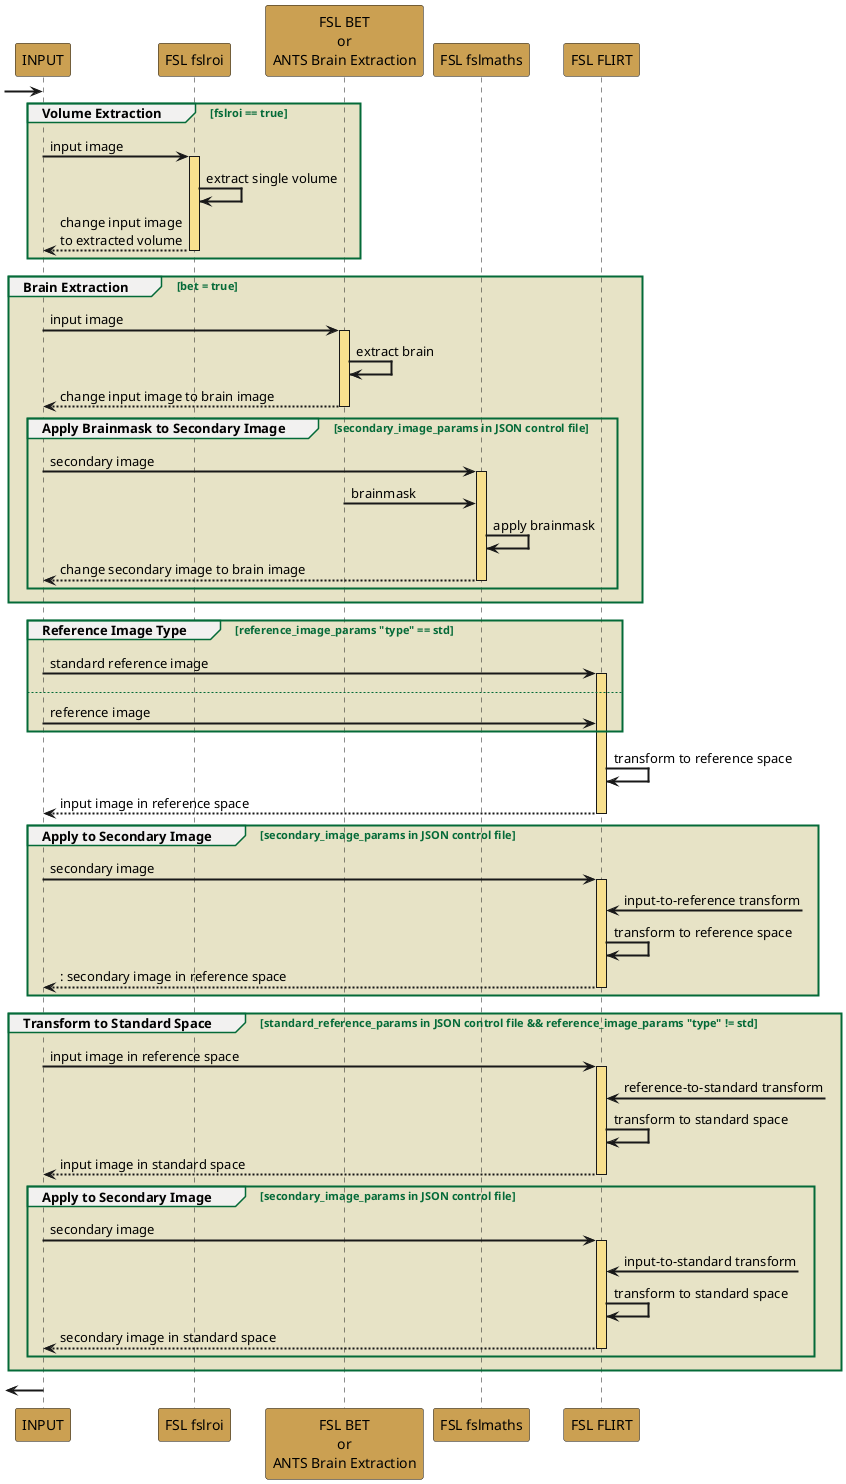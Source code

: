 
@startuml
!pragma teoz true
skinparam sequence {
LifeLineBorderThickness 3
ArrowThickness 2
BoxBackgroundColor #DCD59A
BoxBorderColor #046A38
BoxFontColor #046A38
GroupBackgroundColor #F2F1F0
GroupBodyBackgroundColor #E7E3C6
GroupBorderThickness 2
GroupBorderColor #046A38
GroupFontColor #046A38
}

'autonumber
participant "INPUT" as in #CBA052
[->in
group Volume Extraction [fslroi == true]
    participant "FSL fslroi" as roi #CBA052
    in->roi ++ #F8E08E : input image
    roi->roi : extract single volume
    return change input image\nto extracted volume
end
group Brain Extraction [bet = true] 
    participant "FSL BET\nor\nANTS Brain Extraction" as bet #CBA052
    in->bet ++ #F8E08E : input image
    bet->bet : extract brain
    return change input image to brain image
    group Apply Brainmask to Secondary Image [secondary_image_params in JSON control file] 
        participant "FSL fslmaths" as sec1 #CBA052
        in->sec1 ++ #F8E08E : secondary image
        bet->sec1 : brainmask
        sec1->sec1 : apply brainmask
        return change secondary image to brain image
    end
end

participant "FSL FLIRT" as flirt #CBA052
group Reference Image Type [reference_image_params "type" == std]
    in->flirt ++ #F8E08E : standard reference image
else 
    in->flirt : reference image
end

flirt->flirt : transform to reference space
return input image in reference space

group Apply to Secondary Image [secondary_image_params in JSON control file]
    in->flirt ++ #F8E08E : secondary image
    flirt<-? : input-to-reference transform
    flirt->flirt : transform to reference space
    '{start}<->{end} : transform
    return : secondary image in reference space
end

group Transform to Standard Space [standard_reference_params in JSON control file && reference_image_params "type" != std]
    in->flirt ++ #F8E08E : input image in reference space
    flirt<-? : reference-to-standard transform
    flirt->flirt : transform to standard space
    return input image in standard space
    group Apply to Secondary Image [secondary_image_params in JSON control file]
        in->flirt ++ #F8E08E : secondary image
        flirt<-? : input-to-standard transform
        flirt->flirt : transform to standard space
        return secondary image in standard space
    end
end

[<-in

@enduml
